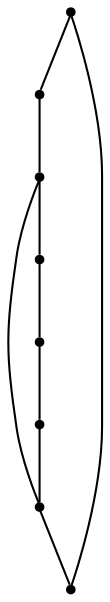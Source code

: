 graph {
  node [shape=point,comment="{\"directed\":false,\"doi\":\"10.4230/LIPIcs.GD.2024.24\",\"figure\":\"6 (4)\"}"]

  v0 [pos="818.9595560487427,1387.0518049917043"]
  v1 [pos="745.820756912846,1277.3698845023387"]
  v2 [pos="782.3901246828925,1524.1541102325834"]
  v3 [pos="599.5431586410523,1240.809159565147"]
  v4 [pos="672.681957776949,1606.4155188093316"]
  v5 [pos="416.6961369528838,1277.3698845023387"]
  v6 [pos="572.1160692177136,1597.2754329458621"]
  v7 [pos="444.1231945783205,1542.434409120627"]

  v0 -- v1 [id="-1",pos="818.9595560487427,1387.0518049917043 745.820756912846,1277.3698845023387 745.820756912846,1277.3698845023387 745.820756912846,1277.3698845023387"]
  v5 -- v7 [id="-2",pos="416.6961369528838,1277.3698845023387 444.1231945783205,1542.434409120627 444.1231945783205,1542.434409120627 444.1231945783205,1542.434409120627"]
  v7 -- v6 [id="-3",pos="444.1231945783205,1542.434409120627 572.1160692177136,1597.2754329458621 572.1160692177136,1597.2754329458621 572.1160692177136,1597.2754329458621"]
  v6 -- v4 [id="-4",pos="572.1160692177136,1597.2754329458621 672.681957776949,1606.4155188093316 672.681957776949,1606.4155188093316 672.681957776949,1606.4155188093316"]
  v3 -- v4 [id="-6",pos="599.5431586410523,1240.809159565147 672.681957776949,1606.4155188093316 672.681957776949,1606.4155188093316 672.681957776949,1606.4155188093316"]
  v3 -- v5 [id="-8",pos="599.5431586410523,1240.809159565147 416.6961369528838,1277.3698845023387 416.6961369528838,1277.3698845023387 416.6961369528838,1277.3698845023387"]
  v4 -- v2 [id="-9",pos="672.681957776949,1606.4155188093316 782.3901246828925,1524.1541102325834 782.3901246828925,1524.1541102325834 782.3901246828925,1524.1541102325834"]
  v1 -- v3 [id="-10",pos="745.820756912846,1277.3698845023387 599.5431586410523,1240.809159565147 599.5431586410523,1240.809159565147 599.5431586410523,1240.809159565147"]
  v2 -- v0 [id="-11",pos="782.3901246828925,1524.1541102325834 818.9595560487427,1387.0518049917043 818.9595560487427,1387.0518049917043 818.9595560487427,1387.0518049917043"]
}